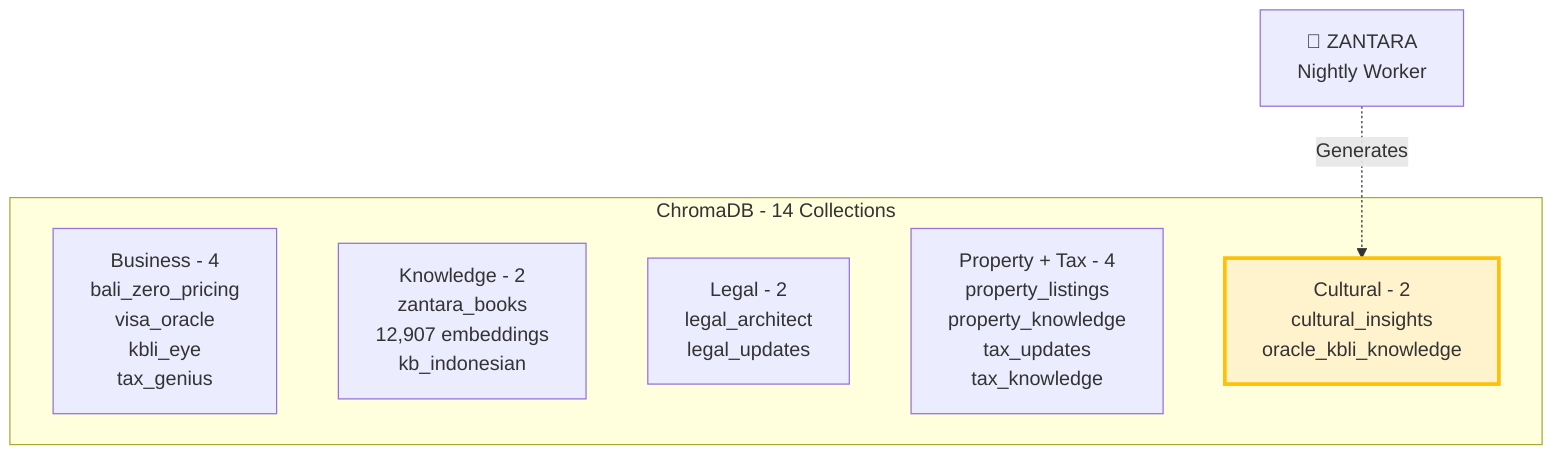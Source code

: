 graph TB
    subgraph "ChromaDB - 14 Collections"
        Biz[Business - 4<br/>bali_zero_pricing<br/>visa_oracle<br/>kbli_eye<br/>tax_genius]
        
        Know[Knowledge - 2<br/>zantara_books<br/>12,907 embeddings<br/>kb_indonesian]
        
        Legal[Legal - 2<br/>legal_architect<br/>legal_updates]
        
        PropTax[Property + Tax - 4<br/>property_listings<br/>property_knowledge<br/>tax_updates<br/>tax_knowledge]
        
        Cultural[Cultural - 2<br/>cultural_insights<br/>oracle_kbli_knowledge]
    end
    
    Worker[🌙 ZANTARA<br/>Nightly Worker] -.Generates.-> Cultural
    
    style Cultural fill:#fff3cd,stroke:#ffc107,stroke-width:3px